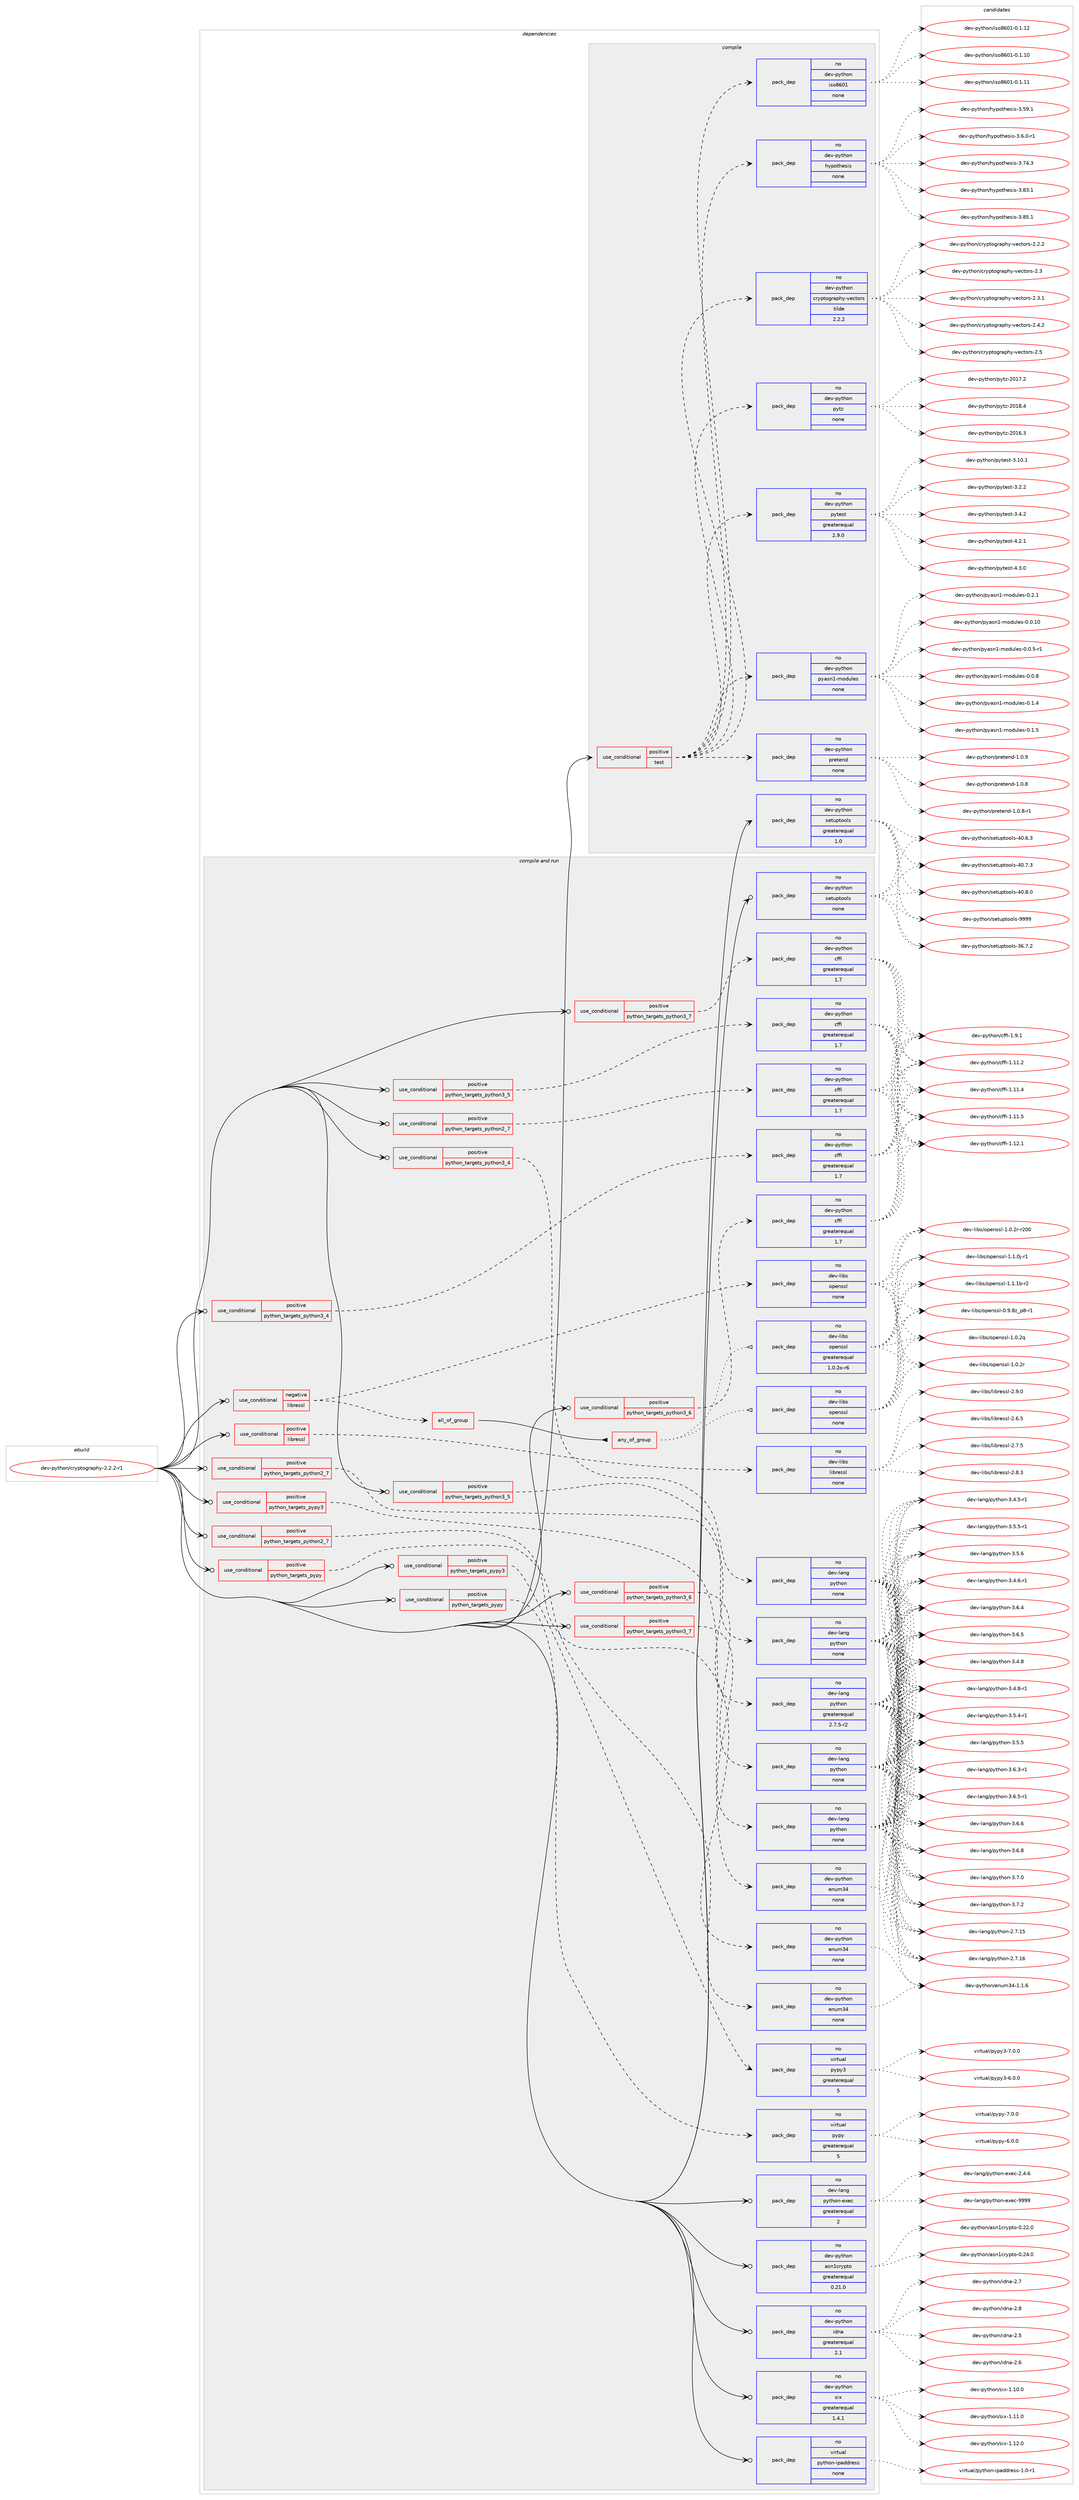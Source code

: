 digraph prolog {

# *************
# Graph options
# *************

newrank=true;
concentrate=true;
compound=true;
graph [rankdir=LR,fontname=Helvetica,fontsize=10,ranksep=1.5];#, ranksep=2.5, nodesep=0.2];
edge  [arrowhead=vee];
node  [fontname=Helvetica,fontsize=10];

# **********
# The ebuild
# **********

subgraph cluster_leftcol {
color=gray;
rank=same;
label=<<i>ebuild</i>>;
id [label="dev-python/cryptography-2.2.2-r1", color=red, width=4, href="../dev-python/cryptography-2.2.2-r1.svg"];
}

# ****************
# The dependencies
# ****************

subgraph cluster_midcol {
color=gray;
label=<<i>dependencies</i>>;
subgraph cluster_compile {
fillcolor="#eeeeee";
style=filled;
label=<<i>compile</i>>;
subgraph cond372757 {
dependency1404395 [label=<<TABLE BORDER="0" CELLBORDER="1" CELLSPACING="0" CELLPADDING="4"><TR><TD ROWSPAN="3" CELLPADDING="10">use_conditional</TD></TR><TR><TD>positive</TD></TR><TR><TD>test</TD></TR></TABLE>>, shape=none, color=red];
subgraph pack1008403 {
dependency1404396 [label=<<TABLE BORDER="0" CELLBORDER="1" CELLSPACING="0" CELLPADDING="4" WIDTH="220"><TR><TD ROWSPAN="6" CELLPADDING="30">pack_dep</TD></TR><TR><TD WIDTH="110">no</TD></TR><TR><TD>dev-python</TD></TR><TR><TD>cryptography-vectors</TD></TR><TR><TD>tilde</TD></TR><TR><TD>2.2.2</TD></TR></TABLE>>, shape=none, color=blue];
}
dependency1404395:e -> dependency1404396:w [weight=20,style="dashed",arrowhead="vee"];
subgraph pack1008404 {
dependency1404397 [label=<<TABLE BORDER="0" CELLBORDER="1" CELLSPACING="0" CELLPADDING="4" WIDTH="220"><TR><TD ROWSPAN="6" CELLPADDING="30">pack_dep</TD></TR><TR><TD WIDTH="110">no</TD></TR><TR><TD>dev-python</TD></TR><TR><TD>hypothesis</TD></TR><TR><TD>none</TD></TR><TR><TD></TD></TR></TABLE>>, shape=none, color=blue];
}
dependency1404395:e -> dependency1404397:w [weight=20,style="dashed",arrowhead="vee"];
subgraph pack1008405 {
dependency1404398 [label=<<TABLE BORDER="0" CELLBORDER="1" CELLSPACING="0" CELLPADDING="4" WIDTH="220"><TR><TD ROWSPAN="6" CELLPADDING="30">pack_dep</TD></TR><TR><TD WIDTH="110">no</TD></TR><TR><TD>dev-python</TD></TR><TR><TD>iso8601</TD></TR><TR><TD>none</TD></TR><TR><TD></TD></TR></TABLE>>, shape=none, color=blue];
}
dependency1404395:e -> dependency1404398:w [weight=20,style="dashed",arrowhead="vee"];
subgraph pack1008406 {
dependency1404399 [label=<<TABLE BORDER="0" CELLBORDER="1" CELLSPACING="0" CELLPADDING="4" WIDTH="220"><TR><TD ROWSPAN="6" CELLPADDING="30">pack_dep</TD></TR><TR><TD WIDTH="110">no</TD></TR><TR><TD>dev-python</TD></TR><TR><TD>pretend</TD></TR><TR><TD>none</TD></TR><TR><TD></TD></TR></TABLE>>, shape=none, color=blue];
}
dependency1404395:e -> dependency1404399:w [weight=20,style="dashed",arrowhead="vee"];
subgraph pack1008407 {
dependency1404400 [label=<<TABLE BORDER="0" CELLBORDER="1" CELLSPACING="0" CELLPADDING="4" WIDTH="220"><TR><TD ROWSPAN="6" CELLPADDING="30">pack_dep</TD></TR><TR><TD WIDTH="110">no</TD></TR><TR><TD>dev-python</TD></TR><TR><TD>pyasn1-modules</TD></TR><TR><TD>none</TD></TR><TR><TD></TD></TR></TABLE>>, shape=none, color=blue];
}
dependency1404395:e -> dependency1404400:w [weight=20,style="dashed",arrowhead="vee"];
subgraph pack1008408 {
dependency1404401 [label=<<TABLE BORDER="0" CELLBORDER="1" CELLSPACING="0" CELLPADDING="4" WIDTH="220"><TR><TD ROWSPAN="6" CELLPADDING="30">pack_dep</TD></TR><TR><TD WIDTH="110">no</TD></TR><TR><TD>dev-python</TD></TR><TR><TD>pytest</TD></TR><TR><TD>greaterequal</TD></TR><TR><TD>2.9.0</TD></TR></TABLE>>, shape=none, color=blue];
}
dependency1404395:e -> dependency1404401:w [weight=20,style="dashed",arrowhead="vee"];
subgraph pack1008409 {
dependency1404402 [label=<<TABLE BORDER="0" CELLBORDER="1" CELLSPACING="0" CELLPADDING="4" WIDTH="220"><TR><TD ROWSPAN="6" CELLPADDING="30">pack_dep</TD></TR><TR><TD WIDTH="110">no</TD></TR><TR><TD>dev-python</TD></TR><TR><TD>pytz</TD></TR><TR><TD>none</TD></TR><TR><TD></TD></TR></TABLE>>, shape=none, color=blue];
}
dependency1404395:e -> dependency1404402:w [weight=20,style="dashed",arrowhead="vee"];
}
id:e -> dependency1404395:w [weight=20,style="solid",arrowhead="vee"];
subgraph pack1008410 {
dependency1404403 [label=<<TABLE BORDER="0" CELLBORDER="1" CELLSPACING="0" CELLPADDING="4" WIDTH="220"><TR><TD ROWSPAN="6" CELLPADDING="30">pack_dep</TD></TR><TR><TD WIDTH="110">no</TD></TR><TR><TD>dev-python</TD></TR><TR><TD>setuptools</TD></TR><TR><TD>greaterequal</TD></TR><TR><TD>1.0</TD></TR></TABLE>>, shape=none, color=blue];
}
id:e -> dependency1404403:w [weight=20,style="solid",arrowhead="vee"];
}
subgraph cluster_compileandrun {
fillcolor="#eeeeee";
style=filled;
label=<<i>compile and run</i>>;
subgraph cond372758 {
dependency1404404 [label=<<TABLE BORDER="0" CELLBORDER="1" CELLSPACING="0" CELLPADDING="4"><TR><TD ROWSPAN="3" CELLPADDING="10">use_conditional</TD></TR><TR><TD>negative</TD></TR><TR><TD>libressl</TD></TR></TABLE>>, shape=none, color=red];
subgraph pack1008411 {
dependency1404405 [label=<<TABLE BORDER="0" CELLBORDER="1" CELLSPACING="0" CELLPADDING="4" WIDTH="220"><TR><TD ROWSPAN="6" CELLPADDING="30">pack_dep</TD></TR><TR><TD WIDTH="110">no</TD></TR><TR><TD>dev-libs</TD></TR><TR><TD>openssl</TD></TR><TR><TD>none</TD></TR><TR><TD></TD></TR></TABLE>>, shape=none, color=blue];
}
dependency1404404:e -> dependency1404405:w [weight=20,style="dashed",arrowhead="vee"];
subgraph all568 {
dependency1404406 [label=<<TABLE BORDER="0" CELLBORDER="1" CELLSPACING="0" CELLPADDING="4"><TR><TD CELLPADDING="10">all_of_group</TD></TR></TABLE>>, shape=none, color=red];subgraph any22670 {
dependency1404407 [label=<<TABLE BORDER="0" CELLBORDER="1" CELLSPACING="0" CELLPADDING="4"><TR><TD CELLPADDING="10">any_of_group</TD></TR></TABLE>>, shape=none, color=red];subgraph pack1008412 {
dependency1404408 [label=<<TABLE BORDER="0" CELLBORDER="1" CELLSPACING="0" CELLPADDING="4" WIDTH="220"><TR><TD ROWSPAN="6" CELLPADDING="30">pack_dep</TD></TR><TR><TD WIDTH="110">no</TD></TR><TR><TD>dev-libs</TD></TR><TR><TD>openssl</TD></TR><TR><TD>none</TD></TR><TR><TD></TD></TR></TABLE>>, shape=none, color=blue];
}
dependency1404407:e -> dependency1404408:w [weight=20,style="dotted",arrowhead="oinv"];
subgraph pack1008413 {
dependency1404409 [label=<<TABLE BORDER="0" CELLBORDER="1" CELLSPACING="0" CELLPADDING="4" WIDTH="220"><TR><TD ROWSPAN="6" CELLPADDING="30">pack_dep</TD></TR><TR><TD WIDTH="110">no</TD></TR><TR><TD>dev-libs</TD></TR><TR><TD>openssl</TD></TR><TR><TD>greaterequal</TD></TR><TR><TD>1.0.2o-r6</TD></TR></TABLE>>, shape=none, color=blue];
}
dependency1404407:e -> dependency1404409:w [weight=20,style="dotted",arrowhead="oinv"];
}
dependency1404406:e -> dependency1404407:w [weight=20,style="solid",arrowhead="inv"];
}
dependency1404404:e -> dependency1404406:w [weight=20,style="dashed",arrowhead="vee"];
}
id:e -> dependency1404404:w [weight=20,style="solid",arrowhead="odotvee"];
subgraph cond372759 {
dependency1404410 [label=<<TABLE BORDER="0" CELLBORDER="1" CELLSPACING="0" CELLPADDING="4"><TR><TD ROWSPAN="3" CELLPADDING="10">use_conditional</TD></TR><TR><TD>positive</TD></TR><TR><TD>libressl</TD></TR></TABLE>>, shape=none, color=red];
subgraph pack1008414 {
dependency1404411 [label=<<TABLE BORDER="0" CELLBORDER="1" CELLSPACING="0" CELLPADDING="4" WIDTH="220"><TR><TD ROWSPAN="6" CELLPADDING="30">pack_dep</TD></TR><TR><TD WIDTH="110">no</TD></TR><TR><TD>dev-libs</TD></TR><TR><TD>libressl</TD></TR><TR><TD>none</TD></TR><TR><TD></TD></TR></TABLE>>, shape=none, color=blue];
}
dependency1404410:e -> dependency1404411:w [weight=20,style="dashed",arrowhead="vee"];
}
id:e -> dependency1404410:w [weight=20,style="solid",arrowhead="odotvee"];
subgraph cond372760 {
dependency1404412 [label=<<TABLE BORDER="0" CELLBORDER="1" CELLSPACING="0" CELLPADDING="4"><TR><TD ROWSPAN="3" CELLPADDING="10">use_conditional</TD></TR><TR><TD>positive</TD></TR><TR><TD>python_targets_pypy</TD></TR></TABLE>>, shape=none, color=red];
subgraph pack1008415 {
dependency1404413 [label=<<TABLE BORDER="0" CELLBORDER="1" CELLSPACING="0" CELLPADDING="4" WIDTH="220"><TR><TD ROWSPAN="6" CELLPADDING="30">pack_dep</TD></TR><TR><TD WIDTH="110">no</TD></TR><TR><TD>dev-python</TD></TR><TR><TD>enum34</TD></TR><TR><TD>none</TD></TR><TR><TD></TD></TR></TABLE>>, shape=none, color=blue];
}
dependency1404412:e -> dependency1404413:w [weight=20,style="dashed",arrowhead="vee"];
}
id:e -> dependency1404412:w [weight=20,style="solid",arrowhead="odotvee"];
subgraph cond372761 {
dependency1404414 [label=<<TABLE BORDER="0" CELLBORDER="1" CELLSPACING="0" CELLPADDING="4"><TR><TD ROWSPAN="3" CELLPADDING="10">use_conditional</TD></TR><TR><TD>positive</TD></TR><TR><TD>python_targets_pypy</TD></TR></TABLE>>, shape=none, color=red];
subgraph pack1008416 {
dependency1404415 [label=<<TABLE BORDER="0" CELLBORDER="1" CELLSPACING="0" CELLPADDING="4" WIDTH="220"><TR><TD ROWSPAN="6" CELLPADDING="30">pack_dep</TD></TR><TR><TD WIDTH="110">no</TD></TR><TR><TD>virtual</TD></TR><TR><TD>pypy</TD></TR><TR><TD>greaterequal</TD></TR><TR><TD>5</TD></TR></TABLE>>, shape=none, color=blue];
}
dependency1404414:e -> dependency1404415:w [weight=20,style="dashed",arrowhead="vee"];
}
id:e -> dependency1404414:w [weight=20,style="solid",arrowhead="odotvee"];
subgraph cond372762 {
dependency1404416 [label=<<TABLE BORDER="0" CELLBORDER="1" CELLSPACING="0" CELLPADDING="4"><TR><TD ROWSPAN="3" CELLPADDING="10">use_conditional</TD></TR><TR><TD>positive</TD></TR><TR><TD>python_targets_pypy3</TD></TR></TABLE>>, shape=none, color=red];
subgraph pack1008417 {
dependency1404417 [label=<<TABLE BORDER="0" CELLBORDER="1" CELLSPACING="0" CELLPADDING="4" WIDTH="220"><TR><TD ROWSPAN="6" CELLPADDING="30">pack_dep</TD></TR><TR><TD WIDTH="110">no</TD></TR><TR><TD>dev-python</TD></TR><TR><TD>enum34</TD></TR><TR><TD>none</TD></TR><TR><TD></TD></TR></TABLE>>, shape=none, color=blue];
}
dependency1404416:e -> dependency1404417:w [weight=20,style="dashed",arrowhead="vee"];
}
id:e -> dependency1404416:w [weight=20,style="solid",arrowhead="odotvee"];
subgraph cond372763 {
dependency1404418 [label=<<TABLE BORDER="0" CELLBORDER="1" CELLSPACING="0" CELLPADDING="4"><TR><TD ROWSPAN="3" CELLPADDING="10">use_conditional</TD></TR><TR><TD>positive</TD></TR><TR><TD>python_targets_pypy3</TD></TR></TABLE>>, shape=none, color=red];
subgraph pack1008418 {
dependency1404419 [label=<<TABLE BORDER="0" CELLBORDER="1" CELLSPACING="0" CELLPADDING="4" WIDTH="220"><TR><TD ROWSPAN="6" CELLPADDING="30">pack_dep</TD></TR><TR><TD WIDTH="110">no</TD></TR><TR><TD>virtual</TD></TR><TR><TD>pypy3</TD></TR><TR><TD>greaterequal</TD></TR><TR><TD>5</TD></TR></TABLE>>, shape=none, color=blue];
}
dependency1404418:e -> dependency1404419:w [weight=20,style="dashed",arrowhead="vee"];
}
id:e -> dependency1404418:w [weight=20,style="solid",arrowhead="odotvee"];
subgraph cond372764 {
dependency1404420 [label=<<TABLE BORDER="0" CELLBORDER="1" CELLSPACING="0" CELLPADDING="4"><TR><TD ROWSPAN="3" CELLPADDING="10">use_conditional</TD></TR><TR><TD>positive</TD></TR><TR><TD>python_targets_python2_7</TD></TR></TABLE>>, shape=none, color=red];
subgraph pack1008419 {
dependency1404421 [label=<<TABLE BORDER="0" CELLBORDER="1" CELLSPACING="0" CELLPADDING="4" WIDTH="220"><TR><TD ROWSPAN="6" CELLPADDING="30">pack_dep</TD></TR><TR><TD WIDTH="110">no</TD></TR><TR><TD>dev-lang</TD></TR><TR><TD>python</TD></TR><TR><TD>greaterequal</TD></TR><TR><TD>2.7.5-r2</TD></TR></TABLE>>, shape=none, color=blue];
}
dependency1404420:e -> dependency1404421:w [weight=20,style="dashed",arrowhead="vee"];
}
id:e -> dependency1404420:w [weight=20,style="solid",arrowhead="odotvee"];
subgraph cond372765 {
dependency1404422 [label=<<TABLE BORDER="0" CELLBORDER="1" CELLSPACING="0" CELLPADDING="4"><TR><TD ROWSPAN="3" CELLPADDING="10">use_conditional</TD></TR><TR><TD>positive</TD></TR><TR><TD>python_targets_python2_7</TD></TR></TABLE>>, shape=none, color=red];
subgraph pack1008420 {
dependency1404423 [label=<<TABLE BORDER="0" CELLBORDER="1" CELLSPACING="0" CELLPADDING="4" WIDTH="220"><TR><TD ROWSPAN="6" CELLPADDING="30">pack_dep</TD></TR><TR><TD WIDTH="110">no</TD></TR><TR><TD>dev-python</TD></TR><TR><TD>cffi</TD></TR><TR><TD>greaterequal</TD></TR><TR><TD>1.7</TD></TR></TABLE>>, shape=none, color=blue];
}
dependency1404422:e -> dependency1404423:w [weight=20,style="dashed",arrowhead="vee"];
}
id:e -> dependency1404422:w [weight=20,style="solid",arrowhead="odotvee"];
subgraph cond372766 {
dependency1404424 [label=<<TABLE BORDER="0" CELLBORDER="1" CELLSPACING="0" CELLPADDING="4"><TR><TD ROWSPAN="3" CELLPADDING="10">use_conditional</TD></TR><TR><TD>positive</TD></TR><TR><TD>python_targets_python2_7</TD></TR></TABLE>>, shape=none, color=red];
subgraph pack1008421 {
dependency1404425 [label=<<TABLE BORDER="0" CELLBORDER="1" CELLSPACING="0" CELLPADDING="4" WIDTH="220"><TR><TD ROWSPAN="6" CELLPADDING="30">pack_dep</TD></TR><TR><TD WIDTH="110">no</TD></TR><TR><TD>dev-python</TD></TR><TR><TD>enum34</TD></TR><TR><TD>none</TD></TR><TR><TD></TD></TR></TABLE>>, shape=none, color=blue];
}
dependency1404424:e -> dependency1404425:w [weight=20,style="dashed",arrowhead="vee"];
}
id:e -> dependency1404424:w [weight=20,style="solid",arrowhead="odotvee"];
subgraph cond372767 {
dependency1404426 [label=<<TABLE BORDER="0" CELLBORDER="1" CELLSPACING="0" CELLPADDING="4"><TR><TD ROWSPAN="3" CELLPADDING="10">use_conditional</TD></TR><TR><TD>positive</TD></TR><TR><TD>python_targets_python3_4</TD></TR></TABLE>>, shape=none, color=red];
subgraph pack1008422 {
dependency1404427 [label=<<TABLE BORDER="0" CELLBORDER="1" CELLSPACING="0" CELLPADDING="4" WIDTH="220"><TR><TD ROWSPAN="6" CELLPADDING="30">pack_dep</TD></TR><TR><TD WIDTH="110">no</TD></TR><TR><TD>dev-lang</TD></TR><TR><TD>python</TD></TR><TR><TD>none</TD></TR><TR><TD></TD></TR></TABLE>>, shape=none, color=blue];
}
dependency1404426:e -> dependency1404427:w [weight=20,style="dashed",arrowhead="vee"];
}
id:e -> dependency1404426:w [weight=20,style="solid",arrowhead="odotvee"];
subgraph cond372768 {
dependency1404428 [label=<<TABLE BORDER="0" CELLBORDER="1" CELLSPACING="0" CELLPADDING="4"><TR><TD ROWSPAN="3" CELLPADDING="10">use_conditional</TD></TR><TR><TD>positive</TD></TR><TR><TD>python_targets_python3_4</TD></TR></TABLE>>, shape=none, color=red];
subgraph pack1008423 {
dependency1404429 [label=<<TABLE BORDER="0" CELLBORDER="1" CELLSPACING="0" CELLPADDING="4" WIDTH="220"><TR><TD ROWSPAN="6" CELLPADDING="30">pack_dep</TD></TR><TR><TD WIDTH="110">no</TD></TR><TR><TD>dev-python</TD></TR><TR><TD>cffi</TD></TR><TR><TD>greaterequal</TD></TR><TR><TD>1.7</TD></TR></TABLE>>, shape=none, color=blue];
}
dependency1404428:e -> dependency1404429:w [weight=20,style="dashed",arrowhead="vee"];
}
id:e -> dependency1404428:w [weight=20,style="solid",arrowhead="odotvee"];
subgraph cond372769 {
dependency1404430 [label=<<TABLE BORDER="0" CELLBORDER="1" CELLSPACING="0" CELLPADDING="4"><TR><TD ROWSPAN="3" CELLPADDING="10">use_conditional</TD></TR><TR><TD>positive</TD></TR><TR><TD>python_targets_python3_5</TD></TR></TABLE>>, shape=none, color=red];
subgraph pack1008424 {
dependency1404431 [label=<<TABLE BORDER="0" CELLBORDER="1" CELLSPACING="0" CELLPADDING="4" WIDTH="220"><TR><TD ROWSPAN="6" CELLPADDING="30">pack_dep</TD></TR><TR><TD WIDTH="110">no</TD></TR><TR><TD>dev-lang</TD></TR><TR><TD>python</TD></TR><TR><TD>none</TD></TR><TR><TD></TD></TR></TABLE>>, shape=none, color=blue];
}
dependency1404430:e -> dependency1404431:w [weight=20,style="dashed",arrowhead="vee"];
}
id:e -> dependency1404430:w [weight=20,style="solid",arrowhead="odotvee"];
subgraph cond372770 {
dependency1404432 [label=<<TABLE BORDER="0" CELLBORDER="1" CELLSPACING="0" CELLPADDING="4"><TR><TD ROWSPAN="3" CELLPADDING="10">use_conditional</TD></TR><TR><TD>positive</TD></TR><TR><TD>python_targets_python3_5</TD></TR></TABLE>>, shape=none, color=red];
subgraph pack1008425 {
dependency1404433 [label=<<TABLE BORDER="0" CELLBORDER="1" CELLSPACING="0" CELLPADDING="4" WIDTH="220"><TR><TD ROWSPAN="6" CELLPADDING="30">pack_dep</TD></TR><TR><TD WIDTH="110">no</TD></TR><TR><TD>dev-python</TD></TR><TR><TD>cffi</TD></TR><TR><TD>greaterequal</TD></TR><TR><TD>1.7</TD></TR></TABLE>>, shape=none, color=blue];
}
dependency1404432:e -> dependency1404433:w [weight=20,style="dashed",arrowhead="vee"];
}
id:e -> dependency1404432:w [weight=20,style="solid",arrowhead="odotvee"];
subgraph cond372771 {
dependency1404434 [label=<<TABLE BORDER="0" CELLBORDER="1" CELLSPACING="0" CELLPADDING="4"><TR><TD ROWSPAN="3" CELLPADDING="10">use_conditional</TD></TR><TR><TD>positive</TD></TR><TR><TD>python_targets_python3_6</TD></TR></TABLE>>, shape=none, color=red];
subgraph pack1008426 {
dependency1404435 [label=<<TABLE BORDER="0" CELLBORDER="1" CELLSPACING="0" CELLPADDING="4" WIDTH="220"><TR><TD ROWSPAN="6" CELLPADDING="30">pack_dep</TD></TR><TR><TD WIDTH="110">no</TD></TR><TR><TD>dev-lang</TD></TR><TR><TD>python</TD></TR><TR><TD>none</TD></TR><TR><TD></TD></TR></TABLE>>, shape=none, color=blue];
}
dependency1404434:e -> dependency1404435:w [weight=20,style="dashed",arrowhead="vee"];
}
id:e -> dependency1404434:w [weight=20,style="solid",arrowhead="odotvee"];
subgraph cond372772 {
dependency1404436 [label=<<TABLE BORDER="0" CELLBORDER="1" CELLSPACING="0" CELLPADDING="4"><TR><TD ROWSPAN="3" CELLPADDING="10">use_conditional</TD></TR><TR><TD>positive</TD></TR><TR><TD>python_targets_python3_6</TD></TR></TABLE>>, shape=none, color=red];
subgraph pack1008427 {
dependency1404437 [label=<<TABLE BORDER="0" CELLBORDER="1" CELLSPACING="0" CELLPADDING="4" WIDTH="220"><TR><TD ROWSPAN="6" CELLPADDING="30">pack_dep</TD></TR><TR><TD WIDTH="110">no</TD></TR><TR><TD>dev-python</TD></TR><TR><TD>cffi</TD></TR><TR><TD>greaterequal</TD></TR><TR><TD>1.7</TD></TR></TABLE>>, shape=none, color=blue];
}
dependency1404436:e -> dependency1404437:w [weight=20,style="dashed",arrowhead="vee"];
}
id:e -> dependency1404436:w [weight=20,style="solid",arrowhead="odotvee"];
subgraph cond372773 {
dependency1404438 [label=<<TABLE BORDER="0" CELLBORDER="1" CELLSPACING="0" CELLPADDING="4"><TR><TD ROWSPAN="3" CELLPADDING="10">use_conditional</TD></TR><TR><TD>positive</TD></TR><TR><TD>python_targets_python3_7</TD></TR></TABLE>>, shape=none, color=red];
subgraph pack1008428 {
dependency1404439 [label=<<TABLE BORDER="0" CELLBORDER="1" CELLSPACING="0" CELLPADDING="4" WIDTH="220"><TR><TD ROWSPAN="6" CELLPADDING="30">pack_dep</TD></TR><TR><TD WIDTH="110">no</TD></TR><TR><TD>dev-lang</TD></TR><TR><TD>python</TD></TR><TR><TD>none</TD></TR><TR><TD></TD></TR></TABLE>>, shape=none, color=blue];
}
dependency1404438:e -> dependency1404439:w [weight=20,style="dashed",arrowhead="vee"];
}
id:e -> dependency1404438:w [weight=20,style="solid",arrowhead="odotvee"];
subgraph cond372774 {
dependency1404440 [label=<<TABLE BORDER="0" CELLBORDER="1" CELLSPACING="0" CELLPADDING="4"><TR><TD ROWSPAN="3" CELLPADDING="10">use_conditional</TD></TR><TR><TD>positive</TD></TR><TR><TD>python_targets_python3_7</TD></TR></TABLE>>, shape=none, color=red];
subgraph pack1008429 {
dependency1404441 [label=<<TABLE BORDER="0" CELLBORDER="1" CELLSPACING="0" CELLPADDING="4" WIDTH="220"><TR><TD ROWSPAN="6" CELLPADDING="30">pack_dep</TD></TR><TR><TD WIDTH="110">no</TD></TR><TR><TD>dev-python</TD></TR><TR><TD>cffi</TD></TR><TR><TD>greaterequal</TD></TR><TR><TD>1.7</TD></TR></TABLE>>, shape=none, color=blue];
}
dependency1404440:e -> dependency1404441:w [weight=20,style="dashed",arrowhead="vee"];
}
id:e -> dependency1404440:w [weight=20,style="solid",arrowhead="odotvee"];
subgraph pack1008430 {
dependency1404442 [label=<<TABLE BORDER="0" CELLBORDER="1" CELLSPACING="0" CELLPADDING="4" WIDTH="220"><TR><TD ROWSPAN="6" CELLPADDING="30">pack_dep</TD></TR><TR><TD WIDTH="110">no</TD></TR><TR><TD>dev-lang</TD></TR><TR><TD>python-exec</TD></TR><TR><TD>greaterequal</TD></TR><TR><TD>2</TD></TR></TABLE>>, shape=none, color=blue];
}
id:e -> dependency1404442:w [weight=20,style="solid",arrowhead="odotvee"];
subgraph pack1008431 {
dependency1404443 [label=<<TABLE BORDER="0" CELLBORDER="1" CELLSPACING="0" CELLPADDING="4" WIDTH="220"><TR><TD ROWSPAN="6" CELLPADDING="30">pack_dep</TD></TR><TR><TD WIDTH="110">no</TD></TR><TR><TD>dev-python</TD></TR><TR><TD>asn1crypto</TD></TR><TR><TD>greaterequal</TD></TR><TR><TD>0.21.0</TD></TR></TABLE>>, shape=none, color=blue];
}
id:e -> dependency1404443:w [weight=20,style="solid",arrowhead="odotvee"];
subgraph pack1008432 {
dependency1404444 [label=<<TABLE BORDER="0" CELLBORDER="1" CELLSPACING="0" CELLPADDING="4" WIDTH="220"><TR><TD ROWSPAN="6" CELLPADDING="30">pack_dep</TD></TR><TR><TD WIDTH="110">no</TD></TR><TR><TD>dev-python</TD></TR><TR><TD>idna</TD></TR><TR><TD>greaterequal</TD></TR><TR><TD>2.1</TD></TR></TABLE>>, shape=none, color=blue];
}
id:e -> dependency1404444:w [weight=20,style="solid",arrowhead="odotvee"];
subgraph pack1008433 {
dependency1404445 [label=<<TABLE BORDER="0" CELLBORDER="1" CELLSPACING="0" CELLPADDING="4" WIDTH="220"><TR><TD ROWSPAN="6" CELLPADDING="30">pack_dep</TD></TR><TR><TD WIDTH="110">no</TD></TR><TR><TD>dev-python</TD></TR><TR><TD>setuptools</TD></TR><TR><TD>none</TD></TR><TR><TD></TD></TR></TABLE>>, shape=none, color=blue];
}
id:e -> dependency1404445:w [weight=20,style="solid",arrowhead="odotvee"];
subgraph pack1008434 {
dependency1404446 [label=<<TABLE BORDER="0" CELLBORDER="1" CELLSPACING="0" CELLPADDING="4" WIDTH="220"><TR><TD ROWSPAN="6" CELLPADDING="30">pack_dep</TD></TR><TR><TD WIDTH="110">no</TD></TR><TR><TD>dev-python</TD></TR><TR><TD>six</TD></TR><TR><TD>greaterequal</TD></TR><TR><TD>1.4.1</TD></TR></TABLE>>, shape=none, color=blue];
}
id:e -> dependency1404446:w [weight=20,style="solid",arrowhead="odotvee"];
subgraph pack1008435 {
dependency1404447 [label=<<TABLE BORDER="0" CELLBORDER="1" CELLSPACING="0" CELLPADDING="4" WIDTH="220"><TR><TD ROWSPAN="6" CELLPADDING="30">pack_dep</TD></TR><TR><TD WIDTH="110">no</TD></TR><TR><TD>virtual</TD></TR><TR><TD>python-ipaddress</TD></TR><TR><TD>none</TD></TR><TR><TD></TD></TR></TABLE>>, shape=none, color=blue];
}
id:e -> dependency1404447:w [weight=20,style="solid",arrowhead="odotvee"];
}
subgraph cluster_run {
fillcolor="#eeeeee";
style=filled;
label=<<i>run</i>>;
}
}

# **************
# The candidates
# **************

subgraph cluster_choices {
rank=same;
color=gray;
label=<<i>candidates</i>>;

subgraph choice1008403 {
color=black;
nodesep=1;
choice100101118451121211161041111104799114121112116111103114971121041214511810199116111114115455046504650 [label="dev-python/cryptography-vectors-2.2.2", color=red, width=4,href="../dev-python/cryptography-vectors-2.2.2.svg"];
choice10010111845112121116104111110479911412111211611110311497112104121451181019911611111411545504651 [label="dev-python/cryptography-vectors-2.3", color=red, width=4,href="../dev-python/cryptography-vectors-2.3.svg"];
choice100101118451121211161041111104799114121112116111103114971121041214511810199116111114115455046514649 [label="dev-python/cryptography-vectors-2.3.1", color=red, width=4,href="../dev-python/cryptography-vectors-2.3.1.svg"];
choice100101118451121211161041111104799114121112116111103114971121041214511810199116111114115455046524650 [label="dev-python/cryptography-vectors-2.4.2", color=red, width=4,href="../dev-python/cryptography-vectors-2.4.2.svg"];
choice10010111845112121116104111110479911412111211611110311497112104121451181019911611111411545504653 [label="dev-python/cryptography-vectors-2.5", color=red, width=4,href="../dev-python/cryptography-vectors-2.5.svg"];
dependency1404396:e -> choice100101118451121211161041111104799114121112116111103114971121041214511810199116111114115455046504650:w [style=dotted,weight="100"];
dependency1404396:e -> choice10010111845112121116104111110479911412111211611110311497112104121451181019911611111411545504651:w [style=dotted,weight="100"];
dependency1404396:e -> choice100101118451121211161041111104799114121112116111103114971121041214511810199116111114115455046514649:w [style=dotted,weight="100"];
dependency1404396:e -> choice100101118451121211161041111104799114121112116111103114971121041214511810199116111114115455046524650:w [style=dotted,weight="100"];
dependency1404396:e -> choice10010111845112121116104111110479911412111211611110311497112104121451181019911611111411545504653:w [style=dotted,weight="100"];
}
subgraph choice1008404 {
color=black;
nodesep=1;
choice100101118451121211161041111104710412111211111610410111510511545514653574649 [label="dev-python/hypothesis-3.59.1", color=red, width=4,href="../dev-python/hypothesis-3.59.1.svg"];
choice10010111845112121116104111110471041211121111161041011151051154551465446484511449 [label="dev-python/hypothesis-3.6.0-r1", color=red, width=4,href="../dev-python/hypothesis-3.6.0-r1.svg"];
choice100101118451121211161041111104710412111211111610410111510511545514655524651 [label="dev-python/hypothesis-3.74.3", color=red, width=4,href="../dev-python/hypothesis-3.74.3.svg"];
choice100101118451121211161041111104710412111211111610410111510511545514656514649 [label="dev-python/hypothesis-3.83.1", color=red, width=4,href="../dev-python/hypothesis-3.83.1.svg"];
choice100101118451121211161041111104710412111211111610410111510511545514656534649 [label="dev-python/hypothesis-3.85.1", color=red, width=4,href="../dev-python/hypothesis-3.85.1.svg"];
dependency1404397:e -> choice100101118451121211161041111104710412111211111610410111510511545514653574649:w [style=dotted,weight="100"];
dependency1404397:e -> choice10010111845112121116104111110471041211121111161041011151051154551465446484511449:w [style=dotted,weight="100"];
dependency1404397:e -> choice100101118451121211161041111104710412111211111610410111510511545514655524651:w [style=dotted,weight="100"];
dependency1404397:e -> choice100101118451121211161041111104710412111211111610410111510511545514656514649:w [style=dotted,weight="100"];
dependency1404397:e -> choice100101118451121211161041111104710412111211111610410111510511545514656534649:w [style=dotted,weight="100"];
}
subgraph choice1008405 {
color=black;
nodesep=1;
choice10010111845112121116104111110471051151115654484945484649464948 [label="dev-python/iso8601-0.1.10", color=red, width=4,href="../dev-python/iso8601-0.1.10.svg"];
choice10010111845112121116104111110471051151115654484945484649464949 [label="dev-python/iso8601-0.1.11", color=red, width=4,href="../dev-python/iso8601-0.1.11.svg"];
choice10010111845112121116104111110471051151115654484945484649464950 [label="dev-python/iso8601-0.1.12", color=red, width=4,href="../dev-python/iso8601-0.1.12.svg"];
dependency1404398:e -> choice10010111845112121116104111110471051151115654484945484649464948:w [style=dotted,weight="100"];
dependency1404398:e -> choice10010111845112121116104111110471051151115654484945484649464949:w [style=dotted,weight="100"];
dependency1404398:e -> choice10010111845112121116104111110471051151115654484945484649464950:w [style=dotted,weight="100"];
}
subgraph choice1008406 {
color=black;
nodesep=1;
choice1001011184511212111610411111047112114101116101110100454946484656 [label="dev-python/pretend-1.0.8", color=red, width=4,href="../dev-python/pretend-1.0.8.svg"];
choice10010111845112121116104111110471121141011161011101004549464846564511449 [label="dev-python/pretend-1.0.8-r1", color=red, width=4,href="../dev-python/pretend-1.0.8-r1.svg"];
choice1001011184511212111610411111047112114101116101110100454946484657 [label="dev-python/pretend-1.0.9", color=red, width=4,href="../dev-python/pretend-1.0.9.svg"];
dependency1404399:e -> choice1001011184511212111610411111047112114101116101110100454946484656:w [style=dotted,weight="100"];
dependency1404399:e -> choice10010111845112121116104111110471121141011161011101004549464846564511449:w [style=dotted,weight="100"];
dependency1404399:e -> choice1001011184511212111610411111047112114101116101110100454946484657:w [style=dotted,weight="100"];
}
subgraph choice1008407 {
color=black;
nodesep=1;
choice100101118451121211161041111104711212197115110494510911110011710810111545484648464948 [label="dev-python/pyasn1-modules-0.0.10", color=red, width=4,href="../dev-python/pyasn1-modules-0.0.10.svg"];
choice10010111845112121116104111110471121219711511049451091111001171081011154548464846534511449 [label="dev-python/pyasn1-modules-0.0.5-r1", color=red, width=4,href="../dev-python/pyasn1-modules-0.0.5-r1.svg"];
choice1001011184511212111610411111047112121971151104945109111100117108101115454846484656 [label="dev-python/pyasn1-modules-0.0.8", color=red, width=4,href="../dev-python/pyasn1-modules-0.0.8.svg"];
choice1001011184511212111610411111047112121971151104945109111100117108101115454846494652 [label="dev-python/pyasn1-modules-0.1.4", color=red, width=4,href="../dev-python/pyasn1-modules-0.1.4.svg"];
choice1001011184511212111610411111047112121971151104945109111100117108101115454846494653 [label="dev-python/pyasn1-modules-0.1.5", color=red, width=4,href="../dev-python/pyasn1-modules-0.1.5.svg"];
choice1001011184511212111610411111047112121971151104945109111100117108101115454846504649 [label="dev-python/pyasn1-modules-0.2.1", color=red, width=4,href="../dev-python/pyasn1-modules-0.2.1.svg"];
dependency1404400:e -> choice100101118451121211161041111104711212197115110494510911110011710810111545484648464948:w [style=dotted,weight="100"];
dependency1404400:e -> choice10010111845112121116104111110471121219711511049451091111001171081011154548464846534511449:w [style=dotted,weight="100"];
dependency1404400:e -> choice1001011184511212111610411111047112121971151104945109111100117108101115454846484656:w [style=dotted,weight="100"];
dependency1404400:e -> choice1001011184511212111610411111047112121971151104945109111100117108101115454846494652:w [style=dotted,weight="100"];
dependency1404400:e -> choice1001011184511212111610411111047112121971151104945109111100117108101115454846494653:w [style=dotted,weight="100"];
dependency1404400:e -> choice1001011184511212111610411111047112121971151104945109111100117108101115454846504649:w [style=dotted,weight="100"];
}
subgraph choice1008408 {
color=black;
nodesep=1;
choice100101118451121211161041111104711212111610111511645514649484649 [label="dev-python/pytest-3.10.1", color=red, width=4,href="../dev-python/pytest-3.10.1.svg"];
choice1001011184511212111610411111047112121116101115116455146504650 [label="dev-python/pytest-3.2.2", color=red, width=4,href="../dev-python/pytest-3.2.2.svg"];
choice1001011184511212111610411111047112121116101115116455146524650 [label="dev-python/pytest-3.4.2", color=red, width=4,href="../dev-python/pytest-3.4.2.svg"];
choice1001011184511212111610411111047112121116101115116455246504649 [label="dev-python/pytest-4.2.1", color=red, width=4,href="../dev-python/pytest-4.2.1.svg"];
choice1001011184511212111610411111047112121116101115116455246514648 [label="dev-python/pytest-4.3.0", color=red, width=4,href="../dev-python/pytest-4.3.0.svg"];
dependency1404401:e -> choice100101118451121211161041111104711212111610111511645514649484649:w [style=dotted,weight="100"];
dependency1404401:e -> choice1001011184511212111610411111047112121116101115116455146504650:w [style=dotted,weight="100"];
dependency1404401:e -> choice1001011184511212111610411111047112121116101115116455146524650:w [style=dotted,weight="100"];
dependency1404401:e -> choice1001011184511212111610411111047112121116101115116455246504649:w [style=dotted,weight="100"];
dependency1404401:e -> choice1001011184511212111610411111047112121116101115116455246514648:w [style=dotted,weight="100"];
}
subgraph choice1008409 {
color=black;
nodesep=1;
choice100101118451121211161041111104711212111612245504849544651 [label="dev-python/pytz-2016.3", color=red, width=4,href="../dev-python/pytz-2016.3.svg"];
choice100101118451121211161041111104711212111612245504849554650 [label="dev-python/pytz-2017.2", color=red, width=4,href="../dev-python/pytz-2017.2.svg"];
choice100101118451121211161041111104711212111612245504849564652 [label="dev-python/pytz-2018.4", color=red, width=4,href="../dev-python/pytz-2018.4.svg"];
dependency1404402:e -> choice100101118451121211161041111104711212111612245504849544651:w [style=dotted,weight="100"];
dependency1404402:e -> choice100101118451121211161041111104711212111612245504849554650:w [style=dotted,weight="100"];
dependency1404402:e -> choice100101118451121211161041111104711212111612245504849564652:w [style=dotted,weight="100"];
}
subgraph choice1008410 {
color=black;
nodesep=1;
choice100101118451121211161041111104711510111611711211611111110811545515446554650 [label="dev-python/setuptools-36.7.2", color=red, width=4,href="../dev-python/setuptools-36.7.2.svg"];
choice100101118451121211161041111104711510111611711211611111110811545524846544651 [label="dev-python/setuptools-40.6.3", color=red, width=4,href="../dev-python/setuptools-40.6.3.svg"];
choice100101118451121211161041111104711510111611711211611111110811545524846554651 [label="dev-python/setuptools-40.7.3", color=red, width=4,href="../dev-python/setuptools-40.7.3.svg"];
choice100101118451121211161041111104711510111611711211611111110811545524846564648 [label="dev-python/setuptools-40.8.0", color=red, width=4,href="../dev-python/setuptools-40.8.0.svg"];
choice10010111845112121116104111110471151011161171121161111111081154557575757 [label="dev-python/setuptools-9999", color=red, width=4,href="../dev-python/setuptools-9999.svg"];
dependency1404403:e -> choice100101118451121211161041111104711510111611711211611111110811545515446554650:w [style=dotted,weight="100"];
dependency1404403:e -> choice100101118451121211161041111104711510111611711211611111110811545524846544651:w [style=dotted,weight="100"];
dependency1404403:e -> choice100101118451121211161041111104711510111611711211611111110811545524846554651:w [style=dotted,weight="100"];
dependency1404403:e -> choice100101118451121211161041111104711510111611711211611111110811545524846564648:w [style=dotted,weight="100"];
dependency1404403:e -> choice10010111845112121116104111110471151011161171121161111111081154557575757:w [style=dotted,weight="100"];
}
subgraph choice1008411 {
color=black;
nodesep=1;
choice10010111845108105981154711111210111011511510845484657465612295112564511449 [label="dev-libs/openssl-0.9.8z_p8-r1", color=red, width=4,href="../dev-libs/openssl-0.9.8z_p8-r1.svg"];
choice100101118451081059811547111112101110115115108454946484650113 [label="dev-libs/openssl-1.0.2q", color=red, width=4,href="../dev-libs/openssl-1.0.2q.svg"];
choice100101118451081059811547111112101110115115108454946484650114 [label="dev-libs/openssl-1.0.2r", color=red, width=4,href="../dev-libs/openssl-1.0.2r.svg"];
choice10010111845108105981154711111210111011511510845494648465011445114504848 [label="dev-libs/openssl-1.0.2r-r200", color=red, width=4,href="../dev-libs/openssl-1.0.2r-r200.svg"];
choice1001011184510810598115471111121011101151151084549464946481064511449 [label="dev-libs/openssl-1.1.0j-r1", color=red, width=4,href="../dev-libs/openssl-1.1.0j-r1.svg"];
choice100101118451081059811547111112101110115115108454946494649984511450 [label="dev-libs/openssl-1.1.1b-r2", color=red, width=4,href="../dev-libs/openssl-1.1.1b-r2.svg"];
dependency1404405:e -> choice10010111845108105981154711111210111011511510845484657465612295112564511449:w [style=dotted,weight="100"];
dependency1404405:e -> choice100101118451081059811547111112101110115115108454946484650113:w [style=dotted,weight="100"];
dependency1404405:e -> choice100101118451081059811547111112101110115115108454946484650114:w [style=dotted,weight="100"];
dependency1404405:e -> choice10010111845108105981154711111210111011511510845494648465011445114504848:w [style=dotted,weight="100"];
dependency1404405:e -> choice1001011184510810598115471111121011101151151084549464946481064511449:w [style=dotted,weight="100"];
dependency1404405:e -> choice100101118451081059811547111112101110115115108454946494649984511450:w [style=dotted,weight="100"];
}
subgraph choice1008412 {
color=black;
nodesep=1;
choice10010111845108105981154711111210111011511510845484657465612295112564511449 [label="dev-libs/openssl-0.9.8z_p8-r1", color=red, width=4,href="../dev-libs/openssl-0.9.8z_p8-r1.svg"];
choice100101118451081059811547111112101110115115108454946484650113 [label="dev-libs/openssl-1.0.2q", color=red, width=4,href="../dev-libs/openssl-1.0.2q.svg"];
choice100101118451081059811547111112101110115115108454946484650114 [label="dev-libs/openssl-1.0.2r", color=red, width=4,href="../dev-libs/openssl-1.0.2r.svg"];
choice10010111845108105981154711111210111011511510845494648465011445114504848 [label="dev-libs/openssl-1.0.2r-r200", color=red, width=4,href="../dev-libs/openssl-1.0.2r-r200.svg"];
choice1001011184510810598115471111121011101151151084549464946481064511449 [label="dev-libs/openssl-1.1.0j-r1", color=red, width=4,href="../dev-libs/openssl-1.1.0j-r1.svg"];
choice100101118451081059811547111112101110115115108454946494649984511450 [label="dev-libs/openssl-1.1.1b-r2", color=red, width=4,href="../dev-libs/openssl-1.1.1b-r2.svg"];
dependency1404408:e -> choice10010111845108105981154711111210111011511510845484657465612295112564511449:w [style=dotted,weight="100"];
dependency1404408:e -> choice100101118451081059811547111112101110115115108454946484650113:w [style=dotted,weight="100"];
dependency1404408:e -> choice100101118451081059811547111112101110115115108454946484650114:w [style=dotted,weight="100"];
dependency1404408:e -> choice10010111845108105981154711111210111011511510845494648465011445114504848:w [style=dotted,weight="100"];
dependency1404408:e -> choice1001011184510810598115471111121011101151151084549464946481064511449:w [style=dotted,weight="100"];
dependency1404408:e -> choice100101118451081059811547111112101110115115108454946494649984511450:w [style=dotted,weight="100"];
}
subgraph choice1008413 {
color=black;
nodesep=1;
choice10010111845108105981154711111210111011511510845484657465612295112564511449 [label="dev-libs/openssl-0.9.8z_p8-r1", color=red, width=4,href="../dev-libs/openssl-0.9.8z_p8-r1.svg"];
choice100101118451081059811547111112101110115115108454946484650113 [label="dev-libs/openssl-1.0.2q", color=red, width=4,href="../dev-libs/openssl-1.0.2q.svg"];
choice100101118451081059811547111112101110115115108454946484650114 [label="dev-libs/openssl-1.0.2r", color=red, width=4,href="../dev-libs/openssl-1.0.2r.svg"];
choice10010111845108105981154711111210111011511510845494648465011445114504848 [label="dev-libs/openssl-1.0.2r-r200", color=red, width=4,href="../dev-libs/openssl-1.0.2r-r200.svg"];
choice1001011184510810598115471111121011101151151084549464946481064511449 [label="dev-libs/openssl-1.1.0j-r1", color=red, width=4,href="../dev-libs/openssl-1.1.0j-r1.svg"];
choice100101118451081059811547111112101110115115108454946494649984511450 [label="dev-libs/openssl-1.1.1b-r2", color=red, width=4,href="../dev-libs/openssl-1.1.1b-r2.svg"];
dependency1404409:e -> choice10010111845108105981154711111210111011511510845484657465612295112564511449:w [style=dotted,weight="100"];
dependency1404409:e -> choice100101118451081059811547111112101110115115108454946484650113:w [style=dotted,weight="100"];
dependency1404409:e -> choice100101118451081059811547111112101110115115108454946484650114:w [style=dotted,weight="100"];
dependency1404409:e -> choice10010111845108105981154711111210111011511510845494648465011445114504848:w [style=dotted,weight="100"];
dependency1404409:e -> choice1001011184510810598115471111121011101151151084549464946481064511449:w [style=dotted,weight="100"];
dependency1404409:e -> choice100101118451081059811547111112101110115115108454946494649984511450:w [style=dotted,weight="100"];
}
subgraph choice1008414 {
color=black;
nodesep=1;
choice10010111845108105981154710810598114101115115108455046544653 [label="dev-libs/libressl-2.6.5", color=red, width=4,href="../dev-libs/libressl-2.6.5.svg"];
choice10010111845108105981154710810598114101115115108455046554653 [label="dev-libs/libressl-2.7.5", color=red, width=4,href="../dev-libs/libressl-2.7.5.svg"];
choice10010111845108105981154710810598114101115115108455046564651 [label="dev-libs/libressl-2.8.3", color=red, width=4,href="../dev-libs/libressl-2.8.3.svg"];
choice10010111845108105981154710810598114101115115108455046574648 [label="dev-libs/libressl-2.9.0", color=red, width=4,href="../dev-libs/libressl-2.9.0.svg"];
dependency1404411:e -> choice10010111845108105981154710810598114101115115108455046544653:w [style=dotted,weight="100"];
dependency1404411:e -> choice10010111845108105981154710810598114101115115108455046554653:w [style=dotted,weight="100"];
dependency1404411:e -> choice10010111845108105981154710810598114101115115108455046564651:w [style=dotted,weight="100"];
dependency1404411:e -> choice10010111845108105981154710810598114101115115108455046574648:w [style=dotted,weight="100"];
}
subgraph choice1008415 {
color=black;
nodesep=1;
choice10010111845112121116104111110471011101171095152454946494654 [label="dev-python/enum34-1.1.6", color=red, width=4,href="../dev-python/enum34-1.1.6.svg"];
dependency1404413:e -> choice10010111845112121116104111110471011101171095152454946494654:w [style=dotted,weight="100"];
}
subgraph choice1008416 {
color=black;
nodesep=1;
choice1181051141161179710847112121112121455446484648 [label="virtual/pypy-6.0.0", color=red, width=4,href="../virtual/pypy-6.0.0.svg"];
choice1181051141161179710847112121112121455546484648 [label="virtual/pypy-7.0.0", color=red, width=4,href="../virtual/pypy-7.0.0.svg"];
dependency1404415:e -> choice1181051141161179710847112121112121455446484648:w [style=dotted,weight="100"];
dependency1404415:e -> choice1181051141161179710847112121112121455546484648:w [style=dotted,weight="100"];
}
subgraph choice1008417 {
color=black;
nodesep=1;
choice10010111845112121116104111110471011101171095152454946494654 [label="dev-python/enum34-1.1.6", color=red, width=4,href="../dev-python/enum34-1.1.6.svg"];
dependency1404417:e -> choice10010111845112121116104111110471011101171095152454946494654:w [style=dotted,weight="100"];
}
subgraph choice1008418 {
color=black;
nodesep=1;
choice118105114116117971084711212111212151455446484648 [label="virtual/pypy3-6.0.0", color=red, width=4,href="../virtual/pypy3-6.0.0.svg"];
choice118105114116117971084711212111212151455546484648 [label="virtual/pypy3-7.0.0", color=red, width=4,href="../virtual/pypy3-7.0.0.svg"];
dependency1404419:e -> choice118105114116117971084711212111212151455446484648:w [style=dotted,weight="100"];
dependency1404419:e -> choice118105114116117971084711212111212151455546484648:w [style=dotted,weight="100"];
}
subgraph choice1008419 {
color=black;
nodesep=1;
choice10010111845108971101034711212111610411111045504655464953 [label="dev-lang/python-2.7.15", color=red, width=4,href="../dev-lang/python-2.7.15.svg"];
choice10010111845108971101034711212111610411111045504655464954 [label="dev-lang/python-2.7.16", color=red, width=4,href="../dev-lang/python-2.7.16.svg"];
choice1001011184510897110103471121211161041111104551465246534511449 [label="dev-lang/python-3.4.5-r1", color=red, width=4,href="../dev-lang/python-3.4.5-r1.svg"];
choice1001011184510897110103471121211161041111104551465246544511449 [label="dev-lang/python-3.4.6-r1", color=red, width=4,href="../dev-lang/python-3.4.6-r1.svg"];
choice100101118451089711010347112121116104111110455146524656 [label="dev-lang/python-3.4.8", color=red, width=4,href="../dev-lang/python-3.4.8.svg"];
choice1001011184510897110103471121211161041111104551465246564511449 [label="dev-lang/python-3.4.8-r1", color=red, width=4,href="../dev-lang/python-3.4.8-r1.svg"];
choice1001011184510897110103471121211161041111104551465346524511449 [label="dev-lang/python-3.5.4-r1", color=red, width=4,href="../dev-lang/python-3.5.4-r1.svg"];
choice100101118451089711010347112121116104111110455146534653 [label="dev-lang/python-3.5.5", color=red, width=4,href="../dev-lang/python-3.5.5.svg"];
choice1001011184510897110103471121211161041111104551465346534511449 [label="dev-lang/python-3.5.5-r1", color=red, width=4,href="../dev-lang/python-3.5.5-r1.svg"];
choice100101118451089711010347112121116104111110455146534654 [label="dev-lang/python-3.5.6", color=red, width=4,href="../dev-lang/python-3.5.6.svg"];
choice1001011184510897110103471121211161041111104551465446514511449 [label="dev-lang/python-3.6.3-r1", color=red, width=4,href="../dev-lang/python-3.6.3-r1.svg"];
choice100101118451089711010347112121116104111110455146544652 [label="dev-lang/python-3.6.4", color=red, width=4,href="../dev-lang/python-3.6.4.svg"];
choice100101118451089711010347112121116104111110455146544653 [label="dev-lang/python-3.6.5", color=red, width=4,href="../dev-lang/python-3.6.5.svg"];
choice1001011184510897110103471121211161041111104551465446534511449 [label="dev-lang/python-3.6.5-r1", color=red, width=4,href="../dev-lang/python-3.6.5-r1.svg"];
choice100101118451089711010347112121116104111110455146544654 [label="dev-lang/python-3.6.6", color=red, width=4,href="../dev-lang/python-3.6.6.svg"];
choice100101118451089711010347112121116104111110455146544656 [label="dev-lang/python-3.6.8", color=red, width=4,href="../dev-lang/python-3.6.8.svg"];
choice100101118451089711010347112121116104111110455146554648 [label="dev-lang/python-3.7.0", color=red, width=4,href="../dev-lang/python-3.7.0.svg"];
choice100101118451089711010347112121116104111110455146554650 [label="dev-lang/python-3.7.2", color=red, width=4,href="../dev-lang/python-3.7.2.svg"];
dependency1404421:e -> choice10010111845108971101034711212111610411111045504655464953:w [style=dotted,weight="100"];
dependency1404421:e -> choice10010111845108971101034711212111610411111045504655464954:w [style=dotted,weight="100"];
dependency1404421:e -> choice1001011184510897110103471121211161041111104551465246534511449:w [style=dotted,weight="100"];
dependency1404421:e -> choice1001011184510897110103471121211161041111104551465246544511449:w [style=dotted,weight="100"];
dependency1404421:e -> choice100101118451089711010347112121116104111110455146524656:w [style=dotted,weight="100"];
dependency1404421:e -> choice1001011184510897110103471121211161041111104551465246564511449:w [style=dotted,weight="100"];
dependency1404421:e -> choice1001011184510897110103471121211161041111104551465346524511449:w [style=dotted,weight="100"];
dependency1404421:e -> choice100101118451089711010347112121116104111110455146534653:w [style=dotted,weight="100"];
dependency1404421:e -> choice1001011184510897110103471121211161041111104551465346534511449:w [style=dotted,weight="100"];
dependency1404421:e -> choice100101118451089711010347112121116104111110455146534654:w [style=dotted,weight="100"];
dependency1404421:e -> choice1001011184510897110103471121211161041111104551465446514511449:w [style=dotted,weight="100"];
dependency1404421:e -> choice100101118451089711010347112121116104111110455146544652:w [style=dotted,weight="100"];
dependency1404421:e -> choice100101118451089711010347112121116104111110455146544653:w [style=dotted,weight="100"];
dependency1404421:e -> choice1001011184510897110103471121211161041111104551465446534511449:w [style=dotted,weight="100"];
dependency1404421:e -> choice100101118451089711010347112121116104111110455146544654:w [style=dotted,weight="100"];
dependency1404421:e -> choice100101118451089711010347112121116104111110455146544656:w [style=dotted,weight="100"];
dependency1404421:e -> choice100101118451089711010347112121116104111110455146554648:w [style=dotted,weight="100"];
dependency1404421:e -> choice100101118451089711010347112121116104111110455146554650:w [style=dotted,weight="100"];
}
subgraph choice1008420 {
color=black;
nodesep=1;
choice10010111845112121116104111110479910210210545494649494650 [label="dev-python/cffi-1.11.2", color=red, width=4,href="../dev-python/cffi-1.11.2.svg"];
choice10010111845112121116104111110479910210210545494649494652 [label="dev-python/cffi-1.11.4", color=red, width=4,href="../dev-python/cffi-1.11.4.svg"];
choice10010111845112121116104111110479910210210545494649494653 [label="dev-python/cffi-1.11.5", color=red, width=4,href="../dev-python/cffi-1.11.5.svg"];
choice10010111845112121116104111110479910210210545494649504649 [label="dev-python/cffi-1.12.1", color=red, width=4,href="../dev-python/cffi-1.12.1.svg"];
choice100101118451121211161041111104799102102105454946574649 [label="dev-python/cffi-1.9.1", color=red, width=4,href="../dev-python/cffi-1.9.1.svg"];
dependency1404423:e -> choice10010111845112121116104111110479910210210545494649494650:w [style=dotted,weight="100"];
dependency1404423:e -> choice10010111845112121116104111110479910210210545494649494652:w [style=dotted,weight="100"];
dependency1404423:e -> choice10010111845112121116104111110479910210210545494649494653:w [style=dotted,weight="100"];
dependency1404423:e -> choice10010111845112121116104111110479910210210545494649504649:w [style=dotted,weight="100"];
dependency1404423:e -> choice100101118451121211161041111104799102102105454946574649:w [style=dotted,weight="100"];
}
subgraph choice1008421 {
color=black;
nodesep=1;
choice10010111845112121116104111110471011101171095152454946494654 [label="dev-python/enum34-1.1.6", color=red, width=4,href="../dev-python/enum34-1.1.6.svg"];
dependency1404425:e -> choice10010111845112121116104111110471011101171095152454946494654:w [style=dotted,weight="100"];
}
subgraph choice1008422 {
color=black;
nodesep=1;
choice10010111845108971101034711212111610411111045504655464953 [label="dev-lang/python-2.7.15", color=red, width=4,href="../dev-lang/python-2.7.15.svg"];
choice10010111845108971101034711212111610411111045504655464954 [label="dev-lang/python-2.7.16", color=red, width=4,href="../dev-lang/python-2.7.16.svg"];
choice1001011184510897110103471121211161041111104551465246534511449 [label="dev-lang/python-3.4.5-r1", color=red, width=4,href="../dev-lang/python-3.4.5-r1.svg"];
choice1001011184510897110103471121211161041111104551465246544511449 [label="dev-lang/python-3.4.6-r1", color=red, width=4,href="../dev-lang/python-3.4.6-r1.svg"];
choice100101118451089711010347112121116104111110455146524656 [label="dev-lang/python-3.4.8", color=red, width=4,href="../dev-lang/python-3.4.8.svg"];
choice1001011184510897110103471121211161041111104551465246564511449 [label="dev-lang/python-3.4.8-r1", color=red, width=4,href="../dev-lang/python-3.4.8-r1.svg"];
choice1001011184510897110103471121211161041111104551465346524511449 [label="dev-lang/python-3.5.4-r1", color=red, width=4,href="../dev-lang/python-3.5.4-r1.svg"];
choice100101118451089711010347112121116104111110455146534653 [label="dev-lang/python-3.5.5", color=red, width=4,href="../dev-lang/python-3.5.5.svg"];
choice1001011184510897110103471121211161041111104551465346534511449 [label="dev-lang/python-3.5.5-r1", color=red, width=4,href="../dev-lang/python-3.5.5-r1.svg"];
choice100101118451089711010347112121116104111110455146534654 [label="dev-lang/python-3.5.6", color=red, width=4,href="../dev-lang/python-3.5.6.svg"];
choice1001011184510897110103471121211161041111104551465446514511449 [label="dev-lang/python-3.6.3-r1", color=red, width=4,href="../dev-lang/python-3.6.3-r1.svg"];
choice100101118451089711010347112121116104111110455146544652 [label="dev-lang/python-3.6.4", color=red, width=4,href="../dev-lang/python-3.6.4.svg"];
choice100101118451089711010347112121116104111110455146544653 [label="dev-lang/python-3.6.5", color=red, width=4,href="../dev-lang/python-3.6.5.svg"];
choice1001011184510897110103471121211161041111104551465446534511449 [label="dev-lang/python-3.6.5-r1", color=red, width=4,href="../dev-lang/python-3.6.5-r1.svg"];
choice100101118451089711010347112121116104111110455146544654 [label="dev-lang/python-3.6.6", color=red, width=4,href="../dev-lang/python-3.6.6.svg"];
choice100101118451089711010347112121116104111110455146544656 [label="dev-lang/python-3.6.8", color=red, width=4,href="../dev-lang/python-3.6.8.svg"];
choice100101118451089711010347112121116104111110455146554648 [label="dev-lang/python-3.7.0", color=red, width=4,href="../dev-lang/python-3.7.0.svg"];
choice100101118451089711010347112121116104111110455146554650 [label="dev-lang/python-3.7.2", color=red, width=4,href="../dev-lang/python-3.7.2.svg"];
dependency1404427:e -> choice10010111845108971101034711212111610411111045504655464953:w [style=dotted,weight="100"];
dependency1404427:e -> choice10010111845108971101034711212111610411111045504655464954:w [style=dotted,weight="100"];
dependency1404427:e -> choice1001011184510897110103471121211161041111104551465246534511449:w [style=dotted,weight="100"];
dependency1404427:e -> choice1001011184510897110103471121211161041111104551465246544511449:w [style=dotted,weight="100"];
dependency1404427:e -> choice100101118451089711010347112121116104111110455146524656:w [style=dotted,weight="100"];
dependency1404427:e -> choice1001011184510897110103471121211161041111104551465246564511449:w [style=dotted,weight="100"];
dependency1404427:e -> choice1001011184510897110103471121211161041111104551465346524511449:w [style=dotted,weight="100"];
dependency1404427:e -> choice100101118451089711010347112121116104111110455146534653:w [style=dotted,weight="100"];
dependency1404427:e -> choice1001011184510897110103471121211161041111104551465346534511449:w [style=dotted,weight="100"];
dependency1404427:e -> choice100101118451089711010347112121116104111110455146534654:w [style=dotted,weight="100"];
dependency1404427:e -> choice1001011184510897110103471121211161041111104551465446514511449:w [style=dotted,weight="100"];
dependency1404427:e -> choice100101118451089711010347112121116104111110455146544652:w [style=dotted,weight="100"];
dependency1404427:e -> choice100101118451089711010347112121116104111110455146544653:w [style=dotted,weight="100"];
dependency1404427:e -> choice1001011184510897110103471121211161041111104551465446534511449:w [style=dotted,weight="100"];
dependency1404427:e -> choice100101118451089711010347112121116104111110455146544654:w [style=dotted,weight="100"];
dependency1404427:e -> choice100101118451089711010347112121116104111110455146544656:w [style=dotted,weight="100"];
dependency1404427:e -> choice100101118451089711010347112121116104111110455146554648:w [style=dotted,weight="100"];
dependency1404427:e -> choice100101118451089711010347112121116104111110455146554650:w [style=dotted,weight="100"];
}
subgraph choice1008423 {
color=black;
nodesep=1;
choice10010111845112121116104111110479910210210545494649494650 [label="dev-python/cffi-1.11.2", color=red, width=4,href="../dev-python/cffi-1.11.2.svg"];
choice10010111845112121116104111110479910210210545494649494652 [label="dev-python/cffi-1.11.4", color=red, width=4,href="../dev-python/cffi-1.11.4.svg"];
choice10010111845112121116104111110479910210210545494649494653 [label="dev-python/cffi-1.11.5", color=red, width=4,href="../dev-python/cffi-1.11.5.svg"];
choice10010111845112121116104111110479910210210545494649504649 [label="dev-python/cffi-1.12.1", color=red, width=4,href="../dev-python/cffi-1.12.1.svg"];
choice100101118451121211161041111104799102102105454946574649 [label="dev-python/cffi-1.9.1", color=red, width=4,href="../dev-python/cffi-1.9.1.svg"];
dependency1404429:e -> choice10010111845112121116104111110479910210210545494649494650:w [style=dotted,weight="100"];
dependency1404429:e -> choice10010111845112121116104111110479910210210545494649494652:w [style=dotted,weight="100"];
dependency1404429:e -> choice10010111845112121116104111110479910210210545494649494653:w [style=dotted,weight="100"];
dependency1404429:e -> choice10010111845112121116104111110479910210210545494649504649:w [style=dotted,weight="100"];
dependency1404429:e -> choice100101118451121211161041111104799102102105454946574649:w [style=dotted,weight="100"];
}
subgraph choice1008424 {
color=black;
nodesep=1;
choice10010111845108971101034711212111610411111045504655464953 [label="dev-lang/python-2.7.15", color=red, width=4,href="../dev-lang/python-2.7.15.svg"];
choice10010111845108971101034711212111610411111045504655464954 [label="dev-lang/python-2.7.16", color=red, width=4,href="../dev-lang/python-2.7.16.svg"];
choice1001011184510897110103471121211161041111104551465246534511449 [label="dev-lang/python-3.4.5-r1", color=red, width=4,href="../dev-lang/python-3.4.5-r1.svg"];
choice1001011184510897110103471121211161041111104551465246544511449 [label="dev-lang/python-3.4.6-r1", color=red, width=4,href="../dev-lang/python-3.4.6-r1.svg"];
choice100101118451089711010347112121116104111110455146524656 [label="dev-lang/python-3.4.8", color=red, width=4,href="../dev-lang/python-3.4.8.svg"];
choice1001011184510897110103471121211161041111104551465246564511449 [label="dev-lang/python-3.4.8-r1", color=red, width=4,href="../dev-lang/python-3.4.8-r1.svg"];
choice1001011184510897110103471121211161041111104551465346524511449 [label="dev-lang/python-3.5.4-r1", color=red, width=4,href="../dev-lang/python-3.5.4-r1.svg"];
choice100101118451089711010347112121116104111110455146534653 [label="dev-lang/python-3.5.5", color=red, width=4,href="../dev-lang/python-3.5.5.svg"];
choice1001011184510897110103471121211161041111104551465346534511449 [label="dev-lang/python-3.5.5-r1", color=red, width=4,href="../dev-lang/python-3.5.5-r1.svg"];
choice100101118451089711010347112121116104111110455146534654 [label="dev-lang/python-3.5.6", color=red, width=4,href="../dev-lang/python-3.5.6.svg"];
choice1001011184510897110103471121211161041111104551465446514511449 [label="dev-lang/python-3.6.3-r1", color=red, width=4,href="../dev-lang/python-3.6.3-r1.svg"];
choice100101118451089711010347112121116104111110455146544652 [label="dev-lang/python-3.6.4", color=red, width=4,href="../dev-lang/python-3.6.4.svg"];
choice100101118451089711010347112121116104111110455146544653 [label="dev-lang/python-3.6.5", color=red, width=4,href="../dev-lang/python-3.6.5.svg"];
choice1001011184510897110103471121211161041111104551465446534511449 [label="dev-lang/python-3.6.5-r1", color=red, width=4,href="../dev-lang/python-3.6.5-r1.svg"];
choice100101118451089711010347112121116104111110455146544654 [label="dev-lang/python-3.6.6", color=red, width=4,href="../dev-lang/python-3.6.6.svg"];
choice100101118451089711010347112121116104111110455146544656 [label="dev-lang/python-3.6.8", color=red, width=4,href="../dev-lang/python-3.6.8.svg"];
choice100101118451089711010347112121116104111110455146554648 [label="dev-lang/python-3.7.0", color=red, width=4,href="../dev-lang/python-3.7.0.svg"];
choice100101118451089711010347112121116104111110455146554650 [label="dev-lang/python-3.7.2", color=red, width=4,href="../dev-lang/python-3.7.2.svg"];
dependency1404431:e -> choice10010111845108971101034711212111610411111045504655464953:w [style=dotted,weight="100"];
dependency1404431:e -> choice10010111845108971101034711212111610411111045504655464954:w [style=dotted,weight="100"];
dependency1404431:e -> choice1001011184510897110103471121211161041111104551465246534511449:w [style=dotted,weight="100"];
dependency1404431:e -> choice1001011184510897110103471121211161041111104551465246544511449:w [style=dotted,weight="100"];
dependency1404431:e -> choice100101118451089711010347112121116104111110455146524656:w [style=dotted,weight="100"];
dependency1404431:e -> choice1001011184510897110103471121211161041111104551465246564511449:w [style=dotted,weight="100"];
dependency1404431:e -> choice1001011184510897110103471121211161041111104551465346524511449:w [style=dotted,weight="100"];
dependency1404431:e -> choice100101118451089711010347112121116104111110455146534653:w [style=dotted,weight="100"];
dependency1404431:e -> choice1001011184510897110103471121211161041111104551465346534511449:w [style=dotted,weight="100"];
dependency1404431:e -> choice100101118451089711010347112121116104111110455146534654:w [style=dotted,weight="100"];
dependency1404431:e -> choice1001011184510897110103471121211161041111104551465446514511449:w [style=dotted,weight="100"];
dependency1404431:e -> choice100101118451089711010347112121116104111110455146544652:w [style=dotted,weight="100"];
dependency1404431:e -> choice100101118451089711010347112121116104111110455146544653:w [style=dotted,weight="100"];
dependency1404431:e -> choice1001011184510897110103471121211161041111104551465446534511449:w [style=dotted,weight="100"];
dependency1404431:e -> choice100101118451089711010347112121116104111110455146544654:w [style=dotted,weight="100"];
dependency1404431:e -> choice100101118451089711010347112121116104111110455146544656:w [style=dotted,weight="100"];
dependency1404431:e -> choice100101118451089711010347112121116104111110455146554648:w [style=dotted,weight="100"];
dependency1404431:e -> choice100101118451089711010347112121116104111110455146554650:w [style=dotted,weight="100"];
}
subgraph choice1008425 {
color=black;
nodesep=1;
choice10010111845112121116104111110479910210210545494649494650 [label="dev-python/cffi-1.11.2", color=red, width=4,href="../dev-python/cffi-1.11.2.svg"];
choice10010111845112121116104111110479910210210545494649494652 [label="dev-python/cffi-1.11.4", color=red, width=4,href="../dev-python/cffi-1.11.4.svg"];
choice10010111845112121116104111110479910210210545494649494653 [label="dev-python/cffi-1.11.5", color=red, width=4,href="../dev-python/cffi-1.11.5.svg"];
choice10010111845112121116104111110479910210210545494649504649 [label="dev-python/cffi-1.12.1", color=red, width=4,href="../dev-python/cffi-1.12.1.svg"];
choice100101118451121211161041111104799102102105454946574649 [label="dev-python/cffi-1.9.1", color=red, width=4,href="../dev-python/cffi-1.9.1.svg"];
dependency1404433:e -> choice10010111845112121116104111110479910210210545494649494650:w [style=dotted,weight="100"];
dependency1404433:e -> choice10010111845112121116104111110479910210210545494649494652:w [style=dotted,weight="100"];
dependency1404433:e -> choice10010111845112121116104111110479910210210545494649494653:w [style=dotted,weight="100"];
dependency1404433:e -> choice10010111845112121116104111110479910210210545494649504649:w [style=dotted,weight="100"];
dependency1404433:e -> choice100101118451121211161041111104799102102105454946574649:w [style=dotted,weight="100"];
}
subgraph choice1008426 {
color=black;
nodesep=1;
choice10010111845108971101034711212111610411111045504655464953 [label="dev-lang/python-2.7.15", color=red, width=4,href="../dev-lang/python-2.7.15.svg"];
choice10010111845108971101034711212111610411111045504655464954 [label="dev-lang/python-2.7.16", color=red, width=4,href="../dev-lang/python-2.7.16.svg"];
choice1001011184510897110103471121211161041111104551465246534511449 [label="dev-lang/python-3.4.5-r1", color=red, width=4,href="../dev-lang/python-3.4.5-r1.svg"];
choice1001011184510897110103471121211161041111104551465246544511449 [label="dev-lang/python-3.4.6-r1", color=red, width=4,href="../dev-lang/python-3.4.6-r1.svg"];
choice100101118451089711010347112121116104111110455146524656 [label="dev-lang/python-3.4.8", color=red, width=4,href="../dev-lang/python-3.4.8.svg"];
choice1001011184510897110103471121211161041111104551465246564511449 [label="dev-lang/python-3.4.8-r1", color=red, width=4,href="../dev-lang/python-3.4.8-r1.svg"];
choice1001011184510897110103471121211161041111104551465346524511449 [label="dev-lang/python-3.5.4-r1", color=red, width=4,href="../dev-lang/python-3.5.4-r1.svg"];
choice100101118451089711010347112121116104111110455146534653 [label="dev-lang/python-3.5.5", color=red, width=4,href="../dev-lang/python-3.5.5.svg"];
choice1001011184510897110103471121211161041111104551465346534511449 [label="dev-lang/python-3.5.5-r1", color=red, width=4,href="../dev-lang/python-3.5.5-r1.svg"];
choice100101118451089711010347112121116104111110455146534654 [label="dev-lang/python-3.5.6", color=red, width=4,href="../dev-lang/python-3.5.6.svg"];
choice1001011184510897110103471121211161041111104551465446514511449 [label="dev-lang/python-3.6.3-r1", color=red, width=4,href="../dev-lang/python-3.6.3-r1.svg"];
choice100101118451089711010347112121116104111110455146544652 [label="dev-lang/python-3.6.4", color=red, width=4,href="../dev-lang/python-3.6.4.svg"];
choice100101118451089711010347112121116104111110455146544653 [label="dev-lang/python-3.6.5", color=red, width=4,href="../dev-lang/python-3.6.5.svg"];
choice1001011184510897110103471121211161041111104551465446534511449 [label="dev-lang/python-3.6.5-r1", color=red, width=4,href="../dev-lang/python-3.6.5-r1.svg"];
choice100101118451089711010347112121116104111110455146544654 [label="dev-lang/python-3.6.6", color=red, width=4,href="../dev-lang/python-3.6.6.svg"];
choice100101118451089711010347112121116104111110455146544656 [label="dev-lang/python-3.6.8", color=red, width=4,href="../dev-lang/python-3.6.8.svg"];
choice100101118451089711010347112121116104111110455146554648 [label="dev-lang/python-3.7.0", color=red, width=4,href="../dev-lang/python-3.7.0.svg"];
choice100101118451089711010347112121116104111110455146554650 [label="dev-lang/python-3.7.2", color=red, width=4,href="../dev-lang/python-3.7.2.svg"];
dependency1404435:e -> choice10010111845108971101034711212111610411111045504655464953:w [style=dotted,weight="100"];
dependency1404435:e -> choice10010111845108971101034711212111610411111045504655464954:w [style=dotted,weight="100"];
dependency1404435:e -> choice1001011184510897110103471121211161041111104551465246534511449:w [style=dotted,weight="100"];
dependency1404435:e -> choice1001011184510897110103471121211161041111104551465246544511449:w [style=dotted,weight="100"];
dependency1404435:e -> choice100101118451089711010347112121116104111110455146524656:w [style=dotted,weight="100"];
dependency1404435:e -> choice1001011184510897110103471121211161041111104551465246564511449:w [style=dotted,weight="100"];
dependency1404435:e -> choice1001011184510897110103471121211161041111104551465346524511449:w [style=dotted,weight="100"];
dependency1404435:e -> choice100101118451089711010347112121116104111110455146534653:w [style=dotted,weight="100"];
dependency1404435:e -> choice1001011184510897110103471121211161041111104551465346534511449:w [style=dotted,weight="100"];
dependency1404435:e -> choice100101118451089711010347112121116104111110455146534654:w [style=dotted,weight="100"];
dependency1404435:e -> choice1001011184510897110103471121211161041111104551465446514511449:w [style=dotted,weight="100"];
dependency1404435:e -> choice100101118451089711010347112121116104111110455146544652:w [style=dotted,weight="100"];
dependency1404435:e -> choice100101118451089711010347112121116104111110455146544653:w [style=dotted,weight="100"];
dependency1404435:e -> choice1001011184510897110103471121211161041111104551465446534511449:w [style=dotted,weight="100"];
dependency1404435:e -> choice100101118451089711010347112121116104111110455146544654:w [style=dotted,weight="100"];
dependency1404435:e -> choice100101118451089711010347112121116104111110455146544656:w [style=dotted,weight="100"];
dependency1404435:e -> choice100101118451089711010347112121116104111110455146554648:w [style=dotted,weight="100"];
dependency1404435:e -> choice100101118451089711010347112121116104111110455146554650:w [style=dotted,weight="100"];
}
subgraph choice1008427 {
color=black;
nodesep=1;
choice10010111845112121116104111110479910210210545494649494650 [label="dev-python/cffi-1.11.2", color=red, width=4,href="../dev-python/cffi-1.11.2.svg"];
choice10010111845112121116104111110479910210210545494649494652 [label="dev-python/cffi-1.11.4", color=red, width=4,href="../dev-python/cffi-1.11.4.svg"];
choice10010111845112121116104111110479910210210545494649494653 [label="dev-python/cffi-1.11.5", color=red, width=4,href="../dev-python/cffi-1.11.5.svg"];
choice10010111845112121116104111110479910210210545494649504649 [label="dev-python/cffi-1.12.1", color=red, width=4,href="../dev-python/cffi-1.12.1.svg"];
choice100101118451121211161041111104799102102105454946574649 [label="dev-python/cffi-1.9.1", color=red, width=4,href="../dev-python/cffi-1.9.1.svg"];
dependency1404437:e -> choice10010111845112121116104111110479910210210545494649494650:w [style=dotted,weight="100"];
dependency1404437:e -> choice10010111845112121116104111110479910210210545494649494652:w [style=dotted,weight="100"];
dependency1404437:e -> choice10010111845112121116104111110479910210210545494649494653:w [style=dotted,weight="100"];
dependency1404437:e -> choice10010111845112121116104111110479910210210545494649504649:w [style=dotted,weight="100"];
dependency1404437:e -> choice100101118451121211161041111104799102102105454946574649:w [style=dotted,weight="100"];
}
subgraph choice1008428 {
color=black;
nodesep=1;
choice10010111845108971101034711212111610411111045504655464953 [label="dev-lang/python-2.7.15", color=red, width=4,href="../dev-lang/python-2.7.15.svg"];
choice10010111845108971101034711212111610411111045504655464954 [label="dev-lang/python-2.7.16", color=red, width=4,href="../dev-lang/python-2.7.16.svg"];
choice1001011184510897110103471121211161041111104551465246534511449 [label="dev-lang/python-3.4.5-r1", color=red, width=4,href="../dev-lang/python-3.4.5-r1.svg"];
choice1001011184510897110103471121211161041111104551465246544511449 [label="dev-lang/python-3.4.6-r1", color=red, width=4,href="../dev-lang/python-3.4.6-r1.svg"];
choice100101118451089711010347112121116104111110455146524656 [label="dev-lang/python-3.4.8", color=red, width=4,href="../dev-lang/python-3.4.8.svg"];
choice1001011184510897110103471121211161041111104551465246564511449 [label="dev-lang/python-3.4.8-r1", color=red, width=4,href="../dev-lang/python-3.4.8-r1.svg"];
choice1001011184510897110103471121211161041111104551465346524511449 [label="dev-lang/python-3.5.4-r1", color=red, width=4,href="../dev-lang/python-3.5.4-r1.svg"];
choice100101118451089711010347112121116104111110455146534653 [label="dev-lang/python-3.5.5", color=red, width=4,href="../dev-lang/python-3.5.5.svg"];
choice1001011184510897110103471121211161041111104551465346534511449 [label="dev-lang/python-3.5.5-r1", color=red, width=4,href="../dev-lang/python-3.5.5-r1.svg"];
choice100101118451089711010347112121116104111110455146534654 [label="dev-lang/python-3.5.6", color=red, width=4,href="../dev-lang/python-3.5.6.svg"];
choice1001011184510897110103471121211161041111104551465446514511449 [label="dev-lang/python-3.6.3-r1", color=red, width=4,href="../dev-lang/python-3.6.3-r1.svg"];
choice100101118451089711010347112121116104111110455146544652 [label="dev-lang/python-3.6.4", color=red, width=4,href="../dev-lang/python-3.6.4.svg"];
choice100101118451089711010347112121116104111110455146544653 [label="dev-lang/python-3.6.5", color=red, width=4,href="../dev-lang/python-3.6.5.svg"];
choice1001011184510897110103471121211161041111104551465446534511449 [label="dev-lang/python-3.6.5-r1", color=red, width=4,href="../dev-lang/python-3.6.5-r1.svg"];
choice100101118451089711010347112121116104111110455146544654 [label="dev-lang/python-3.6.6", color=red, width=4,href="../dev-lang/python-3.6.6.svg"];
choice100101118451089711010347112121116104111110455146544656 [label="dev-lang/python-3.6.8", color=red, width=4,href="../dev-lang/python-3.6.8.svg"];
choice100101118451089711010347112121116104111110455146554648 [label="dev-lang/python-3.7.0", color=red, width=4,href="../dev-lang/python-3.7.0.svg"];
choice100101118451089711010347112121116104111110455146554650 [label="dev-lang/python-3.7.2", color=red, width=4,href="../dev-lang/python-3.7.2.svg"];
dependency1404439:e -> choice10010111845108971101034711212111610411111045504655464953:w [style=dotted,weight="100"];
dependency1404439:e -> choice10010111845108971101034711212111610411111045504655464954:w [style=dotted,weight="100"];
dependency1404439:e -> choice1001011184510897110103471121211161041111104551465246534511449:w [style=dotted,weight="100"];
dependency1404439:e -> choice1001011184510897110103471121211161041111104551465246544511449:w [style=dotted,weight="100"];
dependency1404439:e -> choice100101118451089711010347112121116104111110455146524656:w [style=dotted,weight="100"];
dependency1404439:e -> choice1001011184510897110103471121211161041111104551465246564511449:w [style=dotted,weight="100"];
dependency1404439:e -> choice1001011184510897110103471121211161041111104551465346524511449:w [style=dotted,weight="100"];
dependency1404439:e -> choice100101118451089711010347112121116104111110455146534653:w [style=dotted,weight="100"];
dependency1404439:e -> choice1001011184510897110103471121211161041111104551465346534511449:w [style=dotted,weight="100"];
dependency1404439:e -> choice100101118451089711010347112121116104111110455146534654:w [style=dotted,weight="100"];
dependency1404439:e -> choice1001011184510897110103471121211161041111104551465446514511449:w [style=dotted,weight="100"];
dependency1404439:e -> choice100101118451089711010347112121116104111110455146544652:w [style=dotted,weight="100"];
dependency1404439:e -> choice100101118451089711010347112121116104111110455146544653:w [style=dotted,weight="100"];
dependency1404439:e -> choice1001011184510897110103471121211161041111104551465446534511449:w [style=dotted,weight="100"];
dependency1404439:e -> choice100101118451089711010347112121116104111110455146544654:w [style=dotted,weight="100"];
dependency1404439:e -> choice100101118451089711010347112121116104111110455146544656:w [style=dotted,weight="100"];
dependency1404439:e -> choice100101118451089711010347112121116104111110455146554648:w [style=dotted,weight="100"];
dependency1404439:e -> choice100101118451089711010347112121116104111110455146554650:w [style=dotted,weight="100"];
}
subgraph choice1008429 {
color=black;
nodesep=1;
choice10010111845112121116104111110479910210210545494649494650 [label="dev-python/cffi-1.11.2", color=red, width=4,href="../dev-python/cffi-1.11.2.svg"];
choice10010111845112121116104111110479910210210545494649494652 [label="dev-python/cffi-1.11.4", color=red, width=4,href="../dev-python/cffi-1.11.4.svg"];
choice10010111845112121116104111110479910210210545494649494653 [label="dev-python/cffi-1.11.5", color=red, width=4,href="../dev-python/cffi-1.11.5.svg"];
choice10010111845112121116104111110479910210210545494649504649 [label="dev-python/cffi-1.12.1", color=red, width=4,href="../dev-python/cffi-1.12.1.svg"];
choice100101118451121211161041111104799102102105454946574649 [label="dev-python/cffi-1.9.1", color=red, width=4,href="../dev-python/cffi-1.9.1.svg"];
dependency1404441:e -> choice10010111845112121116104111110479910210210545494649494650:w [style=dotted,weight="100"];
dependency1404441:e -> choice10010111845112121116104111110479910210210545494649494652:w [style=dotted,weight="100"];
dependency1404441:e -> choice10010111845112121116104111110479910210210545494649494653:w [style=dotted,weight="100"];
dependency1404441:e -> choice10010111845112121116104111110479910210210545494649504649:w [style=dotted,weight="100"];
dependency1404441:e -> choice100101118451121211161041111104799102102105454946574649:w [style=dotted,weight="100"];
}
subgraph choice1008430 {
color=black;
nodesep=1;
choice1001011184510897110103471121211161041111104510112010199455046524654 [label="dev-lang/python-exec-2.4.6", color=red, width=4,href="../dev-lang/python-exec-2.4.6.svg"];
choice10010111845108971101034711212111610411111045101120101994557575757 [label="dev-lang/python-exec-9999", color=red, width=4,href="../dev-lang/python-exec-9999.svg"];
dependency1404442:e -> choice1001011184510897110103471121211161041111104510112010199455046524654:w [style=dotted,weight="100"];
dependency1404442:e -> choice10010111845108971101034711212111610411111045101120101994557575757:w [style=dotted,weight="100"];
}
subgraph choice1008431 {
color=black;
nodesep=1;
choice100101118451121211161041111104797115110499911412111211611145484650504648 [label="dev-python/asn1crypto-0.22.0", color=red, width=4,href="../dev-python/asn1crypto-0.22.0.svg"];
choice100101118451121211161041111104797115110499911412111211611145484650524648 [label="dev-python/asn1crypto-0.24.0", color=red, width=4,href="../dev-python/asn1crypto-0.24.0.svg"];
dependency1404443:e -> choice100101118451121211161041111104797115110499911412111211611145484650504648:w [style=dotted,weight="100"];
dependency1404443:e -> choice100101118451121211161041111104797115110499911412111211611145484650524648:w [style=dotted,weight="100"];
}
subgraph choice1008432 {
color=black;
nodesep=1;
choice10010111845112121116104111110471051001109745504653 [label="dev-python/idna-2.5", color=red, width=4,href="../dev-python/idna-2.5.svg"];
choice10010111845112121116104111110471051001109745504654 [label="dev-python/idna-2.6", color=red, width=4,href="../dev-python/idna-2.6.svg"];
choice10010111845112121116104111110471051001109745504655 [label="dev-python/idna-2.7", color=red, width=4,href="../dev-python/idna-2.7.svg"];
choice10010111845112121116104111110471051001109745504656 [label="dev-python/idna-2.8", color=red, width=4,href="../dev-python/idna-2.8.svg"];
dependency1404444:e -> choice10010111845112121116104111110471051001109745504653:w [style=dotted,weight="100"];
dependency1404444:e -> choice10010111845112121116104111110471051001109745504654:w [style=dotted,weight="100"];
dependency1404444:e -> choice10010111845112121116104111110471051001109745504655:w [style=dotted,weight="100"];
dependency1404444:e -> choice10010111845112121116104111110471051001109745504656:w [style=dotted,weight="100"];
}
subgraph choice1008433 {
color=black;
nodesep=1;
choice100101118451121211161041111104711510111611711211611111110811545515446554650 [label="dev-python/setuptools-36.7.2", color=red, width=4,href="../dev-python/setuptools-36.7.2.svg"];
choice100101118451121211161041111104711510111611711211611111110811545524846544651 [label="dev-python/setuptools-40.6.3", color=red, width=4,href="../dev-python/setuptools-40.6.3.svg"];
choice100101118451121211161041111104711510111611711211611111110811545524846554651 [label="dev-python/setuptools-40.7.3", color=red, width=4,href="../dev-python/setuptools-40.7.3.svg"];
choice100101118451121211161041111104711510111611711211611111110811545524846564648 [label="dev-python/setuptools-40.8.0", color=red, width=4,href="../dev-python/setuptools-40.8.0.svg"];
choice10010111845112121116104111110471151011161171121161111111081154557575757 [label="dev-python/setuptools-9999", color=red, width=4,href="../dev-python/setuptools-9999.svg"];
dependency1404445:e -> choice100101118451121211161041111104711510111611711211611111110811545515446554650:w [style=dotted,weight="100"];
dependency1404445:e -> choice100101118451121211161041111104711510111611711211611111110811545524846544651:w [style=dotted,weight="100"];
dependency1404445:e -> choice100101118451121211161041111104711510111611711211611111110811545524846554651:w [style=dotted,weight="100"];
dependency1404445:e -> choice100101118451121211161041111104711510111611711211611111110811545524846564648:w [style=dotted,weight="100"];
dependency1404445:e -> choice10010111845112121116104111110471151011161171121161111111081154557575757:w [style=dotted,weight="100"];
}
subgraph choice1008434 {
color=black;
nodesep=1;
choice100101118451121211161041111104711510512045494649484648 [label="dev-python/six-1.10.0", color=red, width=4,href="../dev-python/six-1.10.0.svg"];
choice100101118451121211161041111104711510512045494649494648 [label="dev-python/six-1.11.0", color=red, width=4,href="../dev-python/six-1.11.0.svg"];
choice100101118451121211161041111104711510512045494649504648 [label="dev-python/six-1.12.0", color=red, width=4,href="../dev-python/six-1.12.0.svg"];
dependency1404446:e -> choice100101118451121211161041111104711510512045494649484648:w [style=dotted,weight="100"];
dependency1404446:e -> choice100101118451121211161041111104711510512045494649494648:w [style=dotted,weight="100"];
dependency1404446:e -> choice100101118451121211161041111104711510512045494649504648:w [style=dotted,weight="100"];
}
subgraph choice1008435 {
color=black;
nodesep=1;
choice11810511411611797108471121211161041111104510511297100100114101115115454946484511449 [label="virtual/python-ipaddress-1.0-r1", color=red, width=4,href="../virtual/python-ipaddress-1.0-r1.svg"];
dependency1404447:e -> choice11810511411611797108471121211161041111104510511297100100114101115115454946484511449:w [style=dotted,weight="100"];
}
}

}
